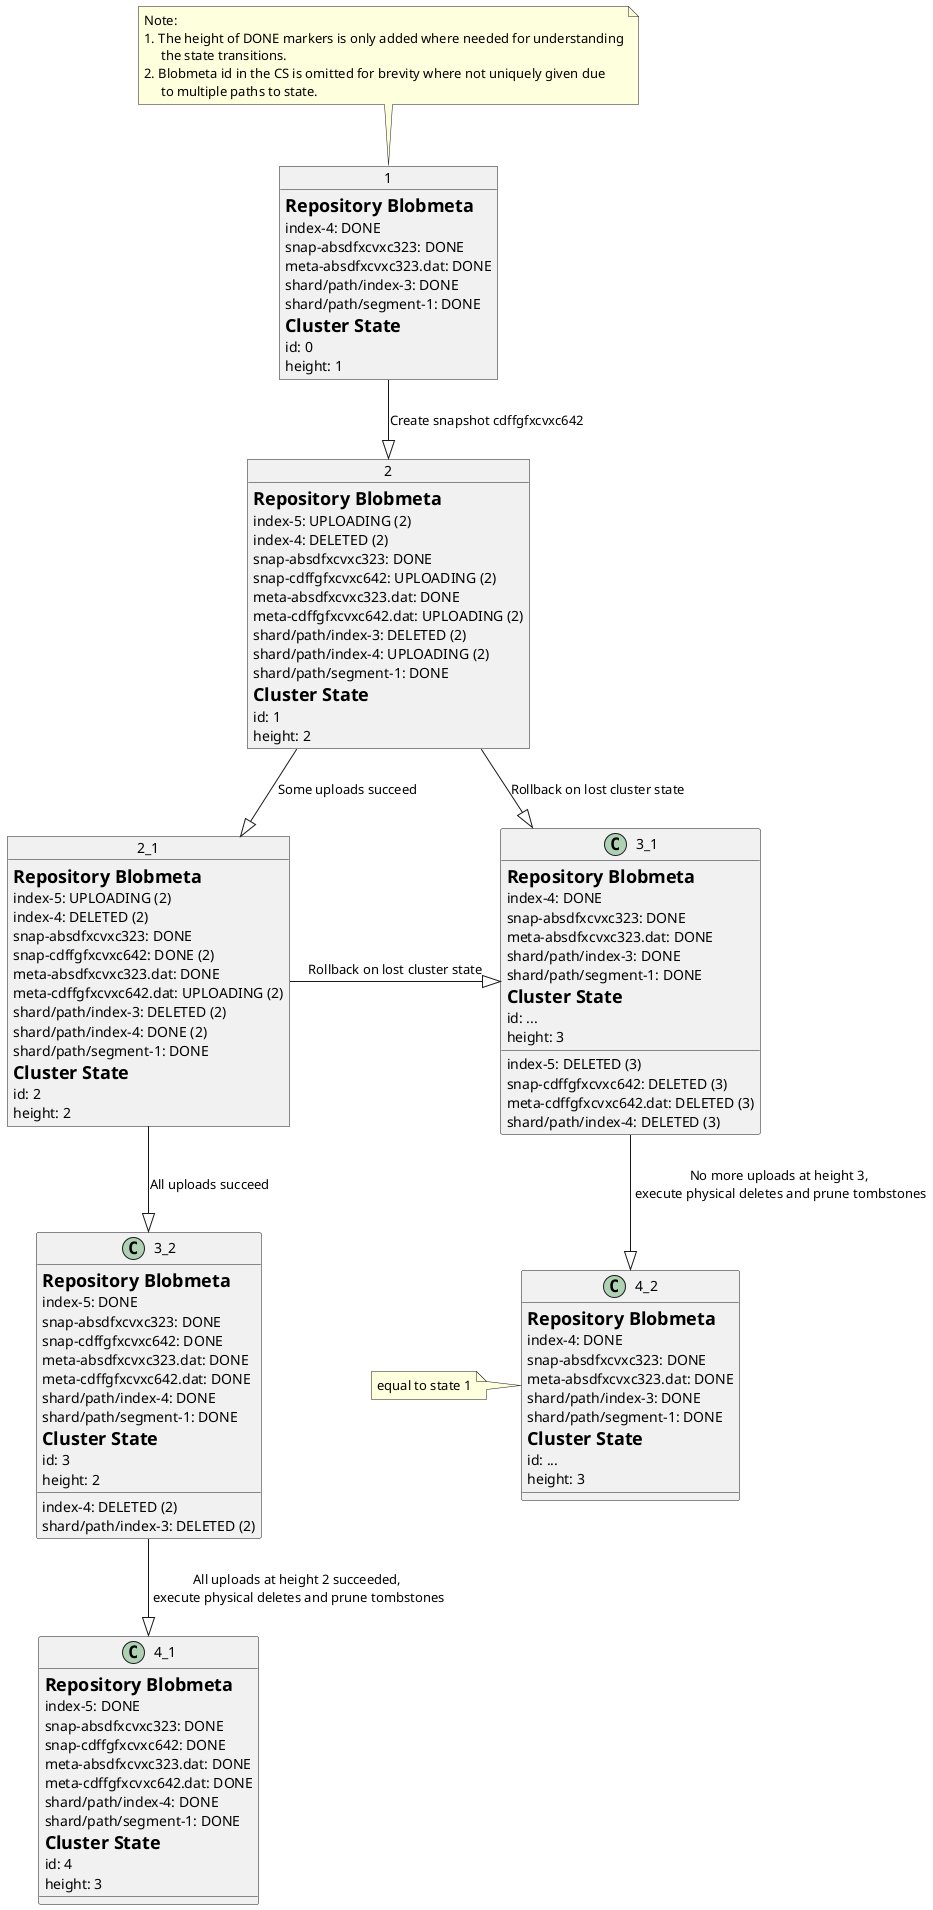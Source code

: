 @startuml


Object 1 {
    =Repository Blobmeta
    index-4: DONE
    snap-absdfxcvxc323: DONE
    meta-absdfxcvxc323.dat: DONE
    shard/path/index-3: DONE
    shard/path/segment-1: DONE
    =Cluster State
    id: 0
    height: 1
}
note top
 Note:
 1. The height of DONE markers is only added where needed for understanding
      the state transitions.
 2. Blobmeta id in the CS is omitted for brevity where not uniquely given due
      to multiple paths to state.
end note

Object 2 {
    =Repository Blobmeta
    index-5: UPLOADING (2)
    index-4: DELETED (2)
    snap-absdfxcvxc323: DONE
    snap-cdffgfxcvxc642: UPLOADING (2)
    meta-absdfxcvxc323.dat: DONE
    meta-cdffgfxcvxc642.dat: UPLOADING (2)
    shard/path/index-3: DELETED (2)
    shard/path/index-4: UPLOADING (2)
    shard/path/segment-1: DONE
    =Cluster State
    id: 1
    height: 2
}

Object 2_1 {
    =Repository Blobmeta
    index-5: UPLOADING (2)
    index-4: DELETED (2)
    snap-absdfxcvxc323: DONE
    snap-cdffgfxcvxc642: DONE (2)
    meta-absdfxcvxc323.dat: DONE
    meta-cdffgfxcvxc642.dat: UPLOADING (2)
    shard/path/index-3: DELETED (2)
    shard/path/index-4: DONE (2)
    shard/path/segment-1: DONE
    =Cluster State
    id: 2
    height: 2
}

1 --|> 2: Create snapshot cdffgfxcvxc642

2 --|> 2_1: Some uploads succeed

2_1 -|> 3_1: Rollback on lost cluster state
2 -|> 3_1: Rollback on lost cluster state
2_1 --|> 3_2: All uploads succeed

Object 3_1 {
    =Repository Blobmeta
    index-5: DELETED (3)
    index-4: DONE
    snap-absdfxcvxc323: DONE
    snap-cdffgfxcvxc642: DELETED (3)
    meta-absdfxcvxc323.dat: DONE
    meta-cdffgfxcvxc642.dat: DELETED (3)
    shard/path/index-3: DONE
    shard/path/index-4: DELETED (3)
    shard/path/segment-1: DONE
    =Cluster State
    id: ...
    height: 3
}

Object 3_2 {
    =Repository Blobmeta
    index-5: DONE
    index-4: DELETED (2)
    snap-absdfxcvxc323: DONE
    snap-cdffgfxcvxc642: DONE
    meta-absdfxcvxc323.dat: DONE
    meta-cdffgfxcvxc642.dat: DONE
    shard/path/index-3: DELETED (2)
    shard/path/index-4: DONE
    shard/path/segment-1: DONE
    =Cluster State
    id: 3
    height: 2
}

3_2 --|> 4_1: All uploads at height 2 succeeded,\n execute physical deletes and prune tombstones
3_1 --|> 4_2: No more uploads at height 3,\n execute physical deletes and prune tombstones


Object 4_1 {
    =Repository Blobmeta
    index-5: DONE
    snap-absdfxcvxc323: DONE
    snap-cdffgfxcvxc642: DONE
    meta-absdfxcvxc323.dat: DONE
    meta-cdffgfxcvxc642.dat: DONE
    shard/path/index-4: DONE
    shard/path/segment-1: DONE
    =Cluster State
    id: 4
    height: 3
}

Object 4_2 {
    =Repository Blobmeta
    index-4: DONE
    snap-absdfxcvxc323: DONE
    meta-absdfxcvxc323.dat: DONE
    shard/path/index-3: DONE
    shard/path/segment-1: DONE
    =Cluster State
    id: ...
    height: 3
}
note left: equal to state 1

@enduml